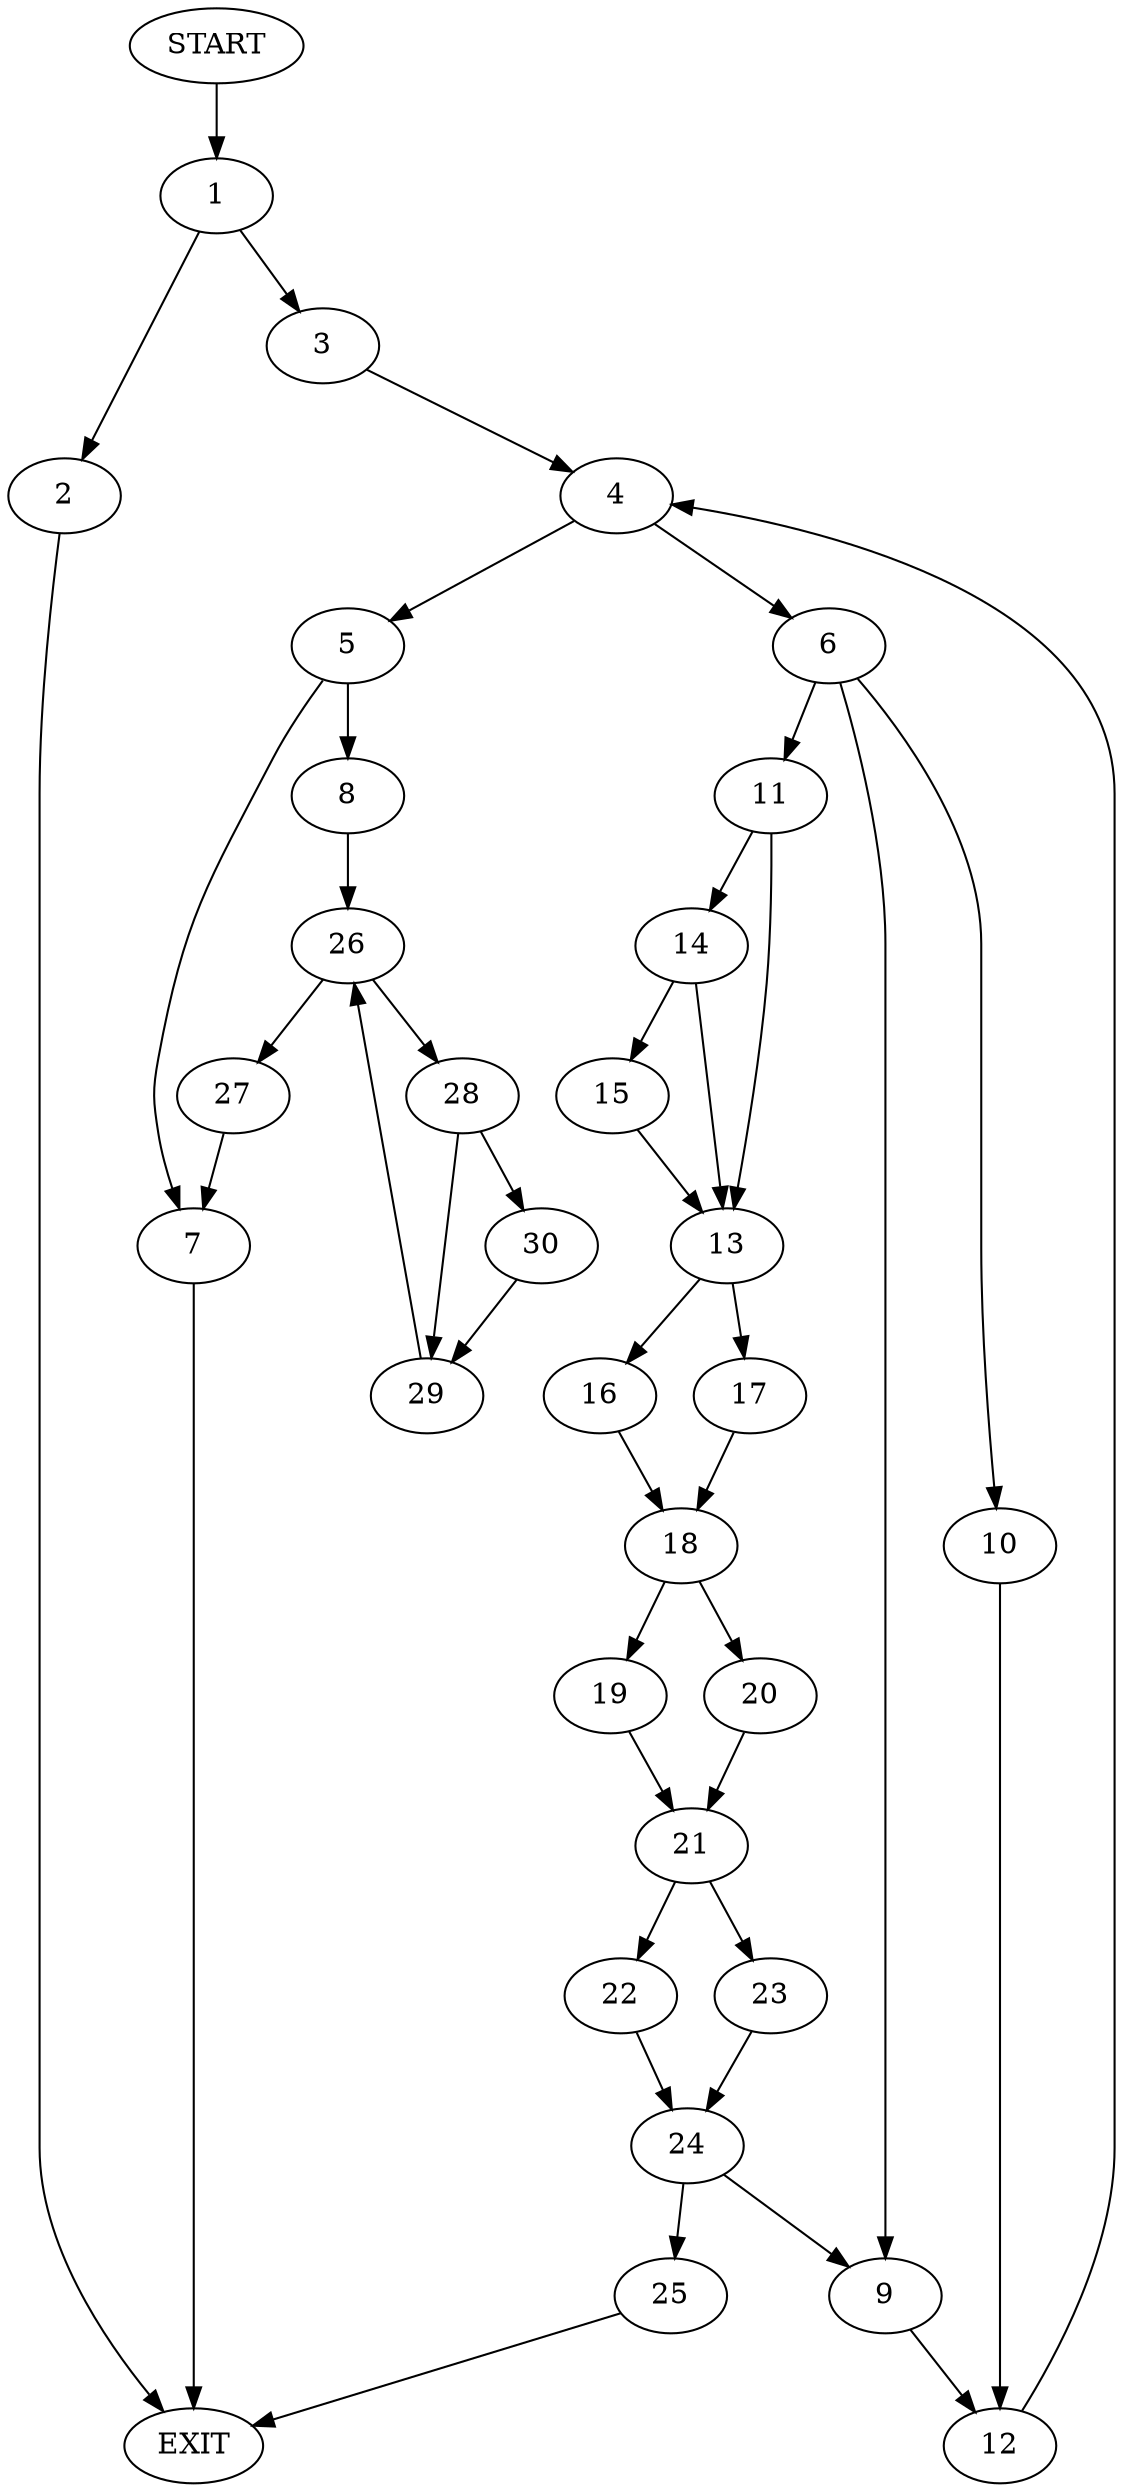 digraph {
0 [label="START"]
31 [label="EXIT"]
0 -> 1
1 -> 2
1 -> 3
2 -> 31
3 -> 4
4 -> 5
4 -> 6
5 -> 7
5 -> 8
6 -> 9
6 -> 10
6 -> 11
10 -> 12
11 -> 13
11 -> 14
9 -> 12
12 -> 4
14 -> 15
14 -> 13
13 -> 16
13 -> 17
15 -> 13
17 -> 18
16 -> 18
18 -> 19
18 -> 20
19 -> 21
20 -> 21
21 -> 22
21 -> 23
23 -> 24
22 -> 24
24 -> 9
24 -> 25
25 -> 31
7 -> 31
8 -> 26
26 -> 27
26 -> 28
28 -> 29
28 -> 30
27 -> 7
30 -> 29
29 -> 26
}
